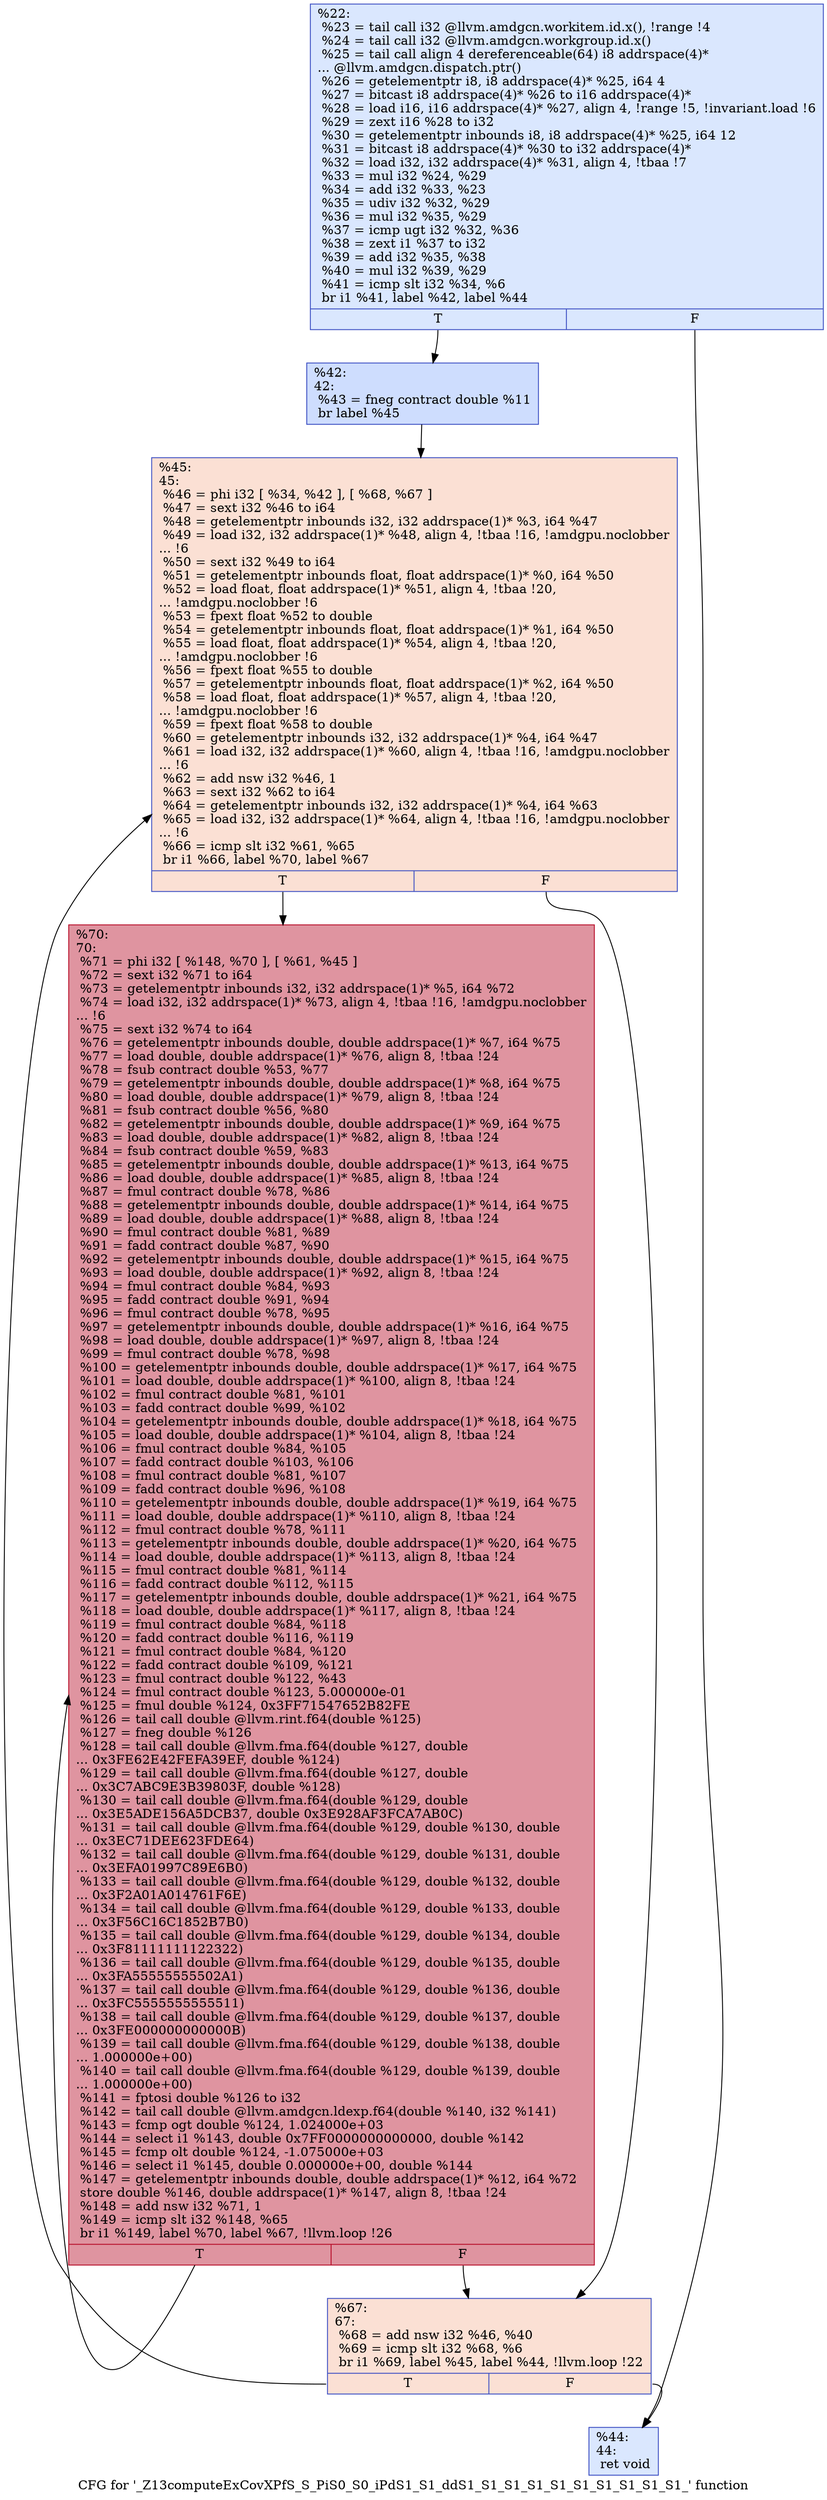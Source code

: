 digraph "CFG for '_Z13computeExCovXPfS_S_PiS0_S0_iPdS1_S1_ddS1_S1_S1_S1_S1_S1_S1_S1_S1_S1_' function" {
	label="CFG for '_Z13computeExCovXPfS_S_PiS0_S0_iPdS1_S1_ddS1_S1_S1_S1_S1_S1_S1_S1_S1_S1_' function";

	Node0x596c530 [shape=record,color="#3d50c3ff", style=filled, fillcolor="#abc8fd70",label="{%22:\l  %23 = tail call i32 @llvm.amdgcn.workitem.id.x(), !range !4\l  %24 = tail call i32 @llvm.amdgcn.workgroup.id.x()\l  %25 = tail call align 4 dereferenceable(64) i8 addrspace(4)*\l... @llvm.amdgcn.dispatch.ptr()\l  %26 = getelementptr i8, i8 addrspace(4)* %25, i64 4\l  %27 = bitcast i8 addrspace(4)* %26 to i16 addrspace(4)*\l  %28 = load i16, i16 addrspace(4)* %27, align 4, !range !5, !invariant.load !6\l  %29 = zext i16 %28 to i32\l  %30 = getelementptr inbounds i8, i8 addrspace(4)* %25, i64 12\l  %31 = bitcast i8 addrspace(4)* %30 to i32 addrspace(4)*\l  %32 = load i32, i32 addrspace(4)* %31, align 4, !tbaa !7\l  %33 = mul i32 %24, %29\l  %34 = add i32 %33, %23\l  %35 = udiv i32 %32, %29\l  %36 = mul i32 %35, %29\l  %37 = icmp ugt i32 %32, %36\l  %38 = zext i1 %37 to i32\l  %39 = add i32 %35, %38\l  %40 = mul i32 %39, %29\l  %41 = icmp slt i32 %34, %6\l  br i1 %41, label %42, label %44\l|{<s0>T|<s1>F}}"];
	Node0x596c530:s0 -> Node0x596fad0;
	Node0x596c530:s1 -> Node0x596fb60;
	Node0x596fad0 [shape=record,color="#3d50c3ff", style=filled, fillcolor="#8fb1fe70",label="{%42:\l42:                                               \l  %43 = fneg contract double %11\l  br label %45\l}"];
	Node0x596fad0 -> Node0x596fd10;
	Node0x596fb60 [shape=record,color="#3d50c3ff", style=filled, fillcolor="#abc8fd70",label="{%44:\l44:                                               \l  ret void\l}"];
	Node0x596fd10 [shape=record,color="#3d50c3ff", style=filled, fillcolor="#f7b99e70",label="{%45:\l45:                                               \l  %46 = phi i32 [ %34, %42 ], [ %68, %67 ]\l  %47 = sext i32 %46 to i64\l  %48 = getelementptr inbounds i32, i32 addrspace(1)* %3, i64 %47\l  %49 = load i32, i32 addrspace(1)* %48, align 4, !tbaa !16, !amdgpu.noclobber\l... !6\l  %50 = sext i32 %49 to i64\l  %51 = getelementptr inbounds float, float addrspace(1)* %0, i64 %50\l  %52 = load float, float addrspace(1)* %51, align 4, !tbaa !20,\l... !amdgpu.noclobber !6\l  %53 = fpext float %52 to double\l  %54 = getelementptr inbounds float, float addrspace(1)* %1, i64 %50\l  %55 = load float, float addrspace(1)* %54, align 4, !tbaa !20,\l... !amdgpu.noclobber !6\l  %56 = fpext float %55 to double\l  %57 = getelementptr inbounds float, float addrspace(1)* %2, i64 %50\l  %58 = load float, float addrspace(1)* %57, align 4, !tbaa !20,\l... !amdgpu.noclobber !6\l  %59 = fpext float %58 to double\l  %60 = getelementptr inbounds i32, i32 addrspace(1)* %4, i64 %47\l  %61 = load i32, i32 addrspace(1)* %60, align 4, !tbaa !16, !amdgpu.noclobber\l... !6\l  %62 = add nsw i32 %46, 1\l  %63 = sext i32 %62 to i64\l  %64 = getelementptr inbounds i32, i32 addrspace(1)* %4, i64 %63\l  %65 = load i32, i32 addrspace(1)* %64, align 4, !tbaa !16, !amdgpu.noclobber\l... !6\l  %66 = icmp slt i32 %61, %65\l  br i1 %66, label %70, label %67\l|{<s0>T|<s1>F}}"];
	Node0x596fd10:s0 -> Node0x596f640;
	Node0x596fd10:s1 -> Node0x596fe20;
	Node0x596fe20 [shape=record,color="#3d50c3ff", style=filled, fillcolor="#f7b99e70",label="{%67:\l67:                                               \l  %68 = add nsw i32 %46, %40\l  %69 = icmp slt i32 %68, %6\l  br i1 %69, label %45, label %44, !llvm.loop !22\l|{<s0>T|<s1>F}}"];
	Node0x596fe20:s0 -> Node0x596fd10;
	Node0x596fe20:s1 -> Node0x596fb60;
	Node0x596f640 [shape=record,color="#b70d28ff", style=filled, fillcolor="#b70d2870",label="{%70:\l70:                                               \l  %71 = phi i32 [ %148, %70 ], [ %61, %45 ]\l  %72 = sext i32 %71 to i64\l  %73 = getelementptr inbounds i32, i32 addrspace(1)* %5, i64 %72\l  %74 = load i32, i32 addrspace(1)* %73, align 4, !tbaa !16, !amdgpu.noclobber\l... !6\l  %75 = sext i32 %74 to i64\l  %76 = getelementptr inbounds double, double addrspace(1)* %7, i64 %75\l  %77 = load double, double addrspace(1)* %76, align 8, !tbaa !24\l  %78 = fsub contract double %53, %77\l  %79 = getelementptr inbounds double, double addrspace(1)* %8, i64 %75\l  %80 = load double, double addrspace(1)* %79, align 8, !tbaa !24\l  %81 = fsub contract double %56, %80\l  %82 = getelementptr inbounds double, double addrspace(1)* %9, i64 %75\l  %83 = load double, double addrspace(1)* %82, align 8, !tbaa !24\l  %84 = fsub contract double %59, %83\l  %85 = getelementptr inbounds double, double addrspace(1)* %13, i64 %75\l  %86 = load double, double addrspace(1)* %85, align 8, !tbaa !24\l  %87 = fmul contract double %78, %86\l  %88 = getelementptr inbounds double, double addrspace(1)* %14, i64 %75\l  %89 = load double, double addrspace(1)* %88, align 8, !tbaa !24\l  %90 = fmul contract double %81, %89\l  %91 = fadd contract double %87, %90\l  %92 = getelementptr inbounds double, double addrspace(1)* %15, i64 %75\l  %93 = load double, double addrspace(1)* %92, align 8, !tbaa !24\l  %94 = fmul contract double %84, %93\l  %95 = fadd contract double %91, %94\l  %96 = fmul contract double %78, %95\l  %97 = getelementptr inbounds double, double addrspace(1)* %16, i64 %75\l  %98 = load double, double addrspace(1)* %97, align 8, !tbaa !24\l  %99 = fmul contract double %78, %98\l  %100 = getelementptr inbounds double, double addrspace(1)* %17, i64 %75\l  %101 = load double, double addrspace(1)* %100, align 8, !tbaa !24\l  %102 = fmul contract double %81, %101\l  %103 = fadd contract double %99, %102\l  %104 = getelementptr inbounds double, double addrspace(1)* %18, i64 %75\l  %105 = load double, double addrspace(1)* %104, align 8, !tbaa !24\l  %106 = fmul contract double %84, %105\l  %107 = fadd contract double %103, %106\l  %108 = fmul contract double %81, %107\l  %109 = fadd contract double %96, %108\l  %110 = getelementptr inbounds double, double addrspace(1)* %19, i64 %75\l  %111 = load double, double addrspace(1)* %110, align 8, !tbaa !24\l  %112 = fmul contract double %78, %111\l  %113 = getelementptr inbounds double, double addrspace(1)* %20, i64 %75\l  %114 = load double, double addrspace(1)* %113, align 8, !tbaa !24\l  %115 = fmul contract double %81, %114\l  %116 = fadd contract double %112, %115\l  %117 = getelementptr inbounds double, double addrspace(1)* %21, i64 %75\l  %118 = load double, double addrspace(1)* %117, align 8, !tbaa !24\l  %119 = fmul contract double %84, %118\l  %120 = fadd contract double %116, %119\l  %121 = fmul contract double %84, %120\l  %122 = fadd contract double %109, %121\l  %123 = fmul contract double %122, %43\l  %124 = fmul contract double %123, 5.000000e-01\l  %125 = fmul double %124, 0x3FF71547652B82FE\l  %126 = tail call double @llvm.rint.f64(double %125)\l  %127 = fneg double %126\l  %128 = tail call double @llvm.fma.f64(double %127, double\l... 0x3FE62E42FEFA39EF, double %124)\l  %129 = tail call double @llvm.fma.f64(double %127, double\l... 0x3C7ABC9E3B39803F, double %128)\l  %130 = tail call double @llvm.fma.f64(double %129, double\l... 0x3E5ADE156A5DCB37, double 0x3E928AF3FCA7AB0C)\l  %131 = tail call double @llvm.fma.f64(double %129, double %130, double\l... 0x3EC71DEE623FDE64)\l  %132 = tail call double @llvm.fma.f64(double %129, double %131, double\l... 0x3EFA01997C89E6B0)\l  %133 = tail call double @llvm.fma.f64(double %129, double %132, double\l... 0x3F2A01A014761F6E)\l  %134 = tail call double @llvm.fma.f64(double %129, double %133, double\l... 0x3F56C16C1852B7B0)\l  %135 = tail call double @llvm.fma.f64(double %129, double %134, double\l... 0x3F81111111122322)\l  %136 = tail call double @llvm.fma.f64(double %129, double %135, double\l... 0x3FA55555555502A1)\l  %137 = tail call double @llvm.fma.f64(double %129, double %136, double\l... 0x3FC5555555555511)\l  %138 = tail call double @llvm.fma.f64(double %129, double %137, double\l... 0x3FE000000000000B)\l  %139 = tail call double @llvm.fma.f64(double %129, double %138, double\l... 1.000000e+00)\l  %140 = tail call double @llvm.fma.f64(double %129, double %139, double\l... 1.000000e+00)\l  %141 = fptosi double %126 to i32\l  %142 = tail call double @llvm.amdgcn.ldexp.f64(double %140, i32 %141)\l  %143 = fcmp ogt double %124, 1.024000e+03\l  %144 = select i1 %143, double 0x7FF0000000000000, double %142\l  %145 = fcmp olt double %124, -1.075000e+03\l  %146 = select i1 %145, double 0.000000e+00, double %144\l  %147 = getelementptr inbounds double, double addrspace(1)* %12, i64 %72\l  store double %146, double addrspace(1)* %147, align 8, !tbaa !24\l  %148 = add nsw i32 %71, 1\l  %149 = icmp slt i32 %148, %65\l  br i1 %149, label %70, label %67, !llvm.loop !26\l|{<s0>T|<s1>F}}"];
	Node0x596f640:s0 -> Node0x596f640;
	Node0x596f640:s1 -> Node0x596fe20;
}
